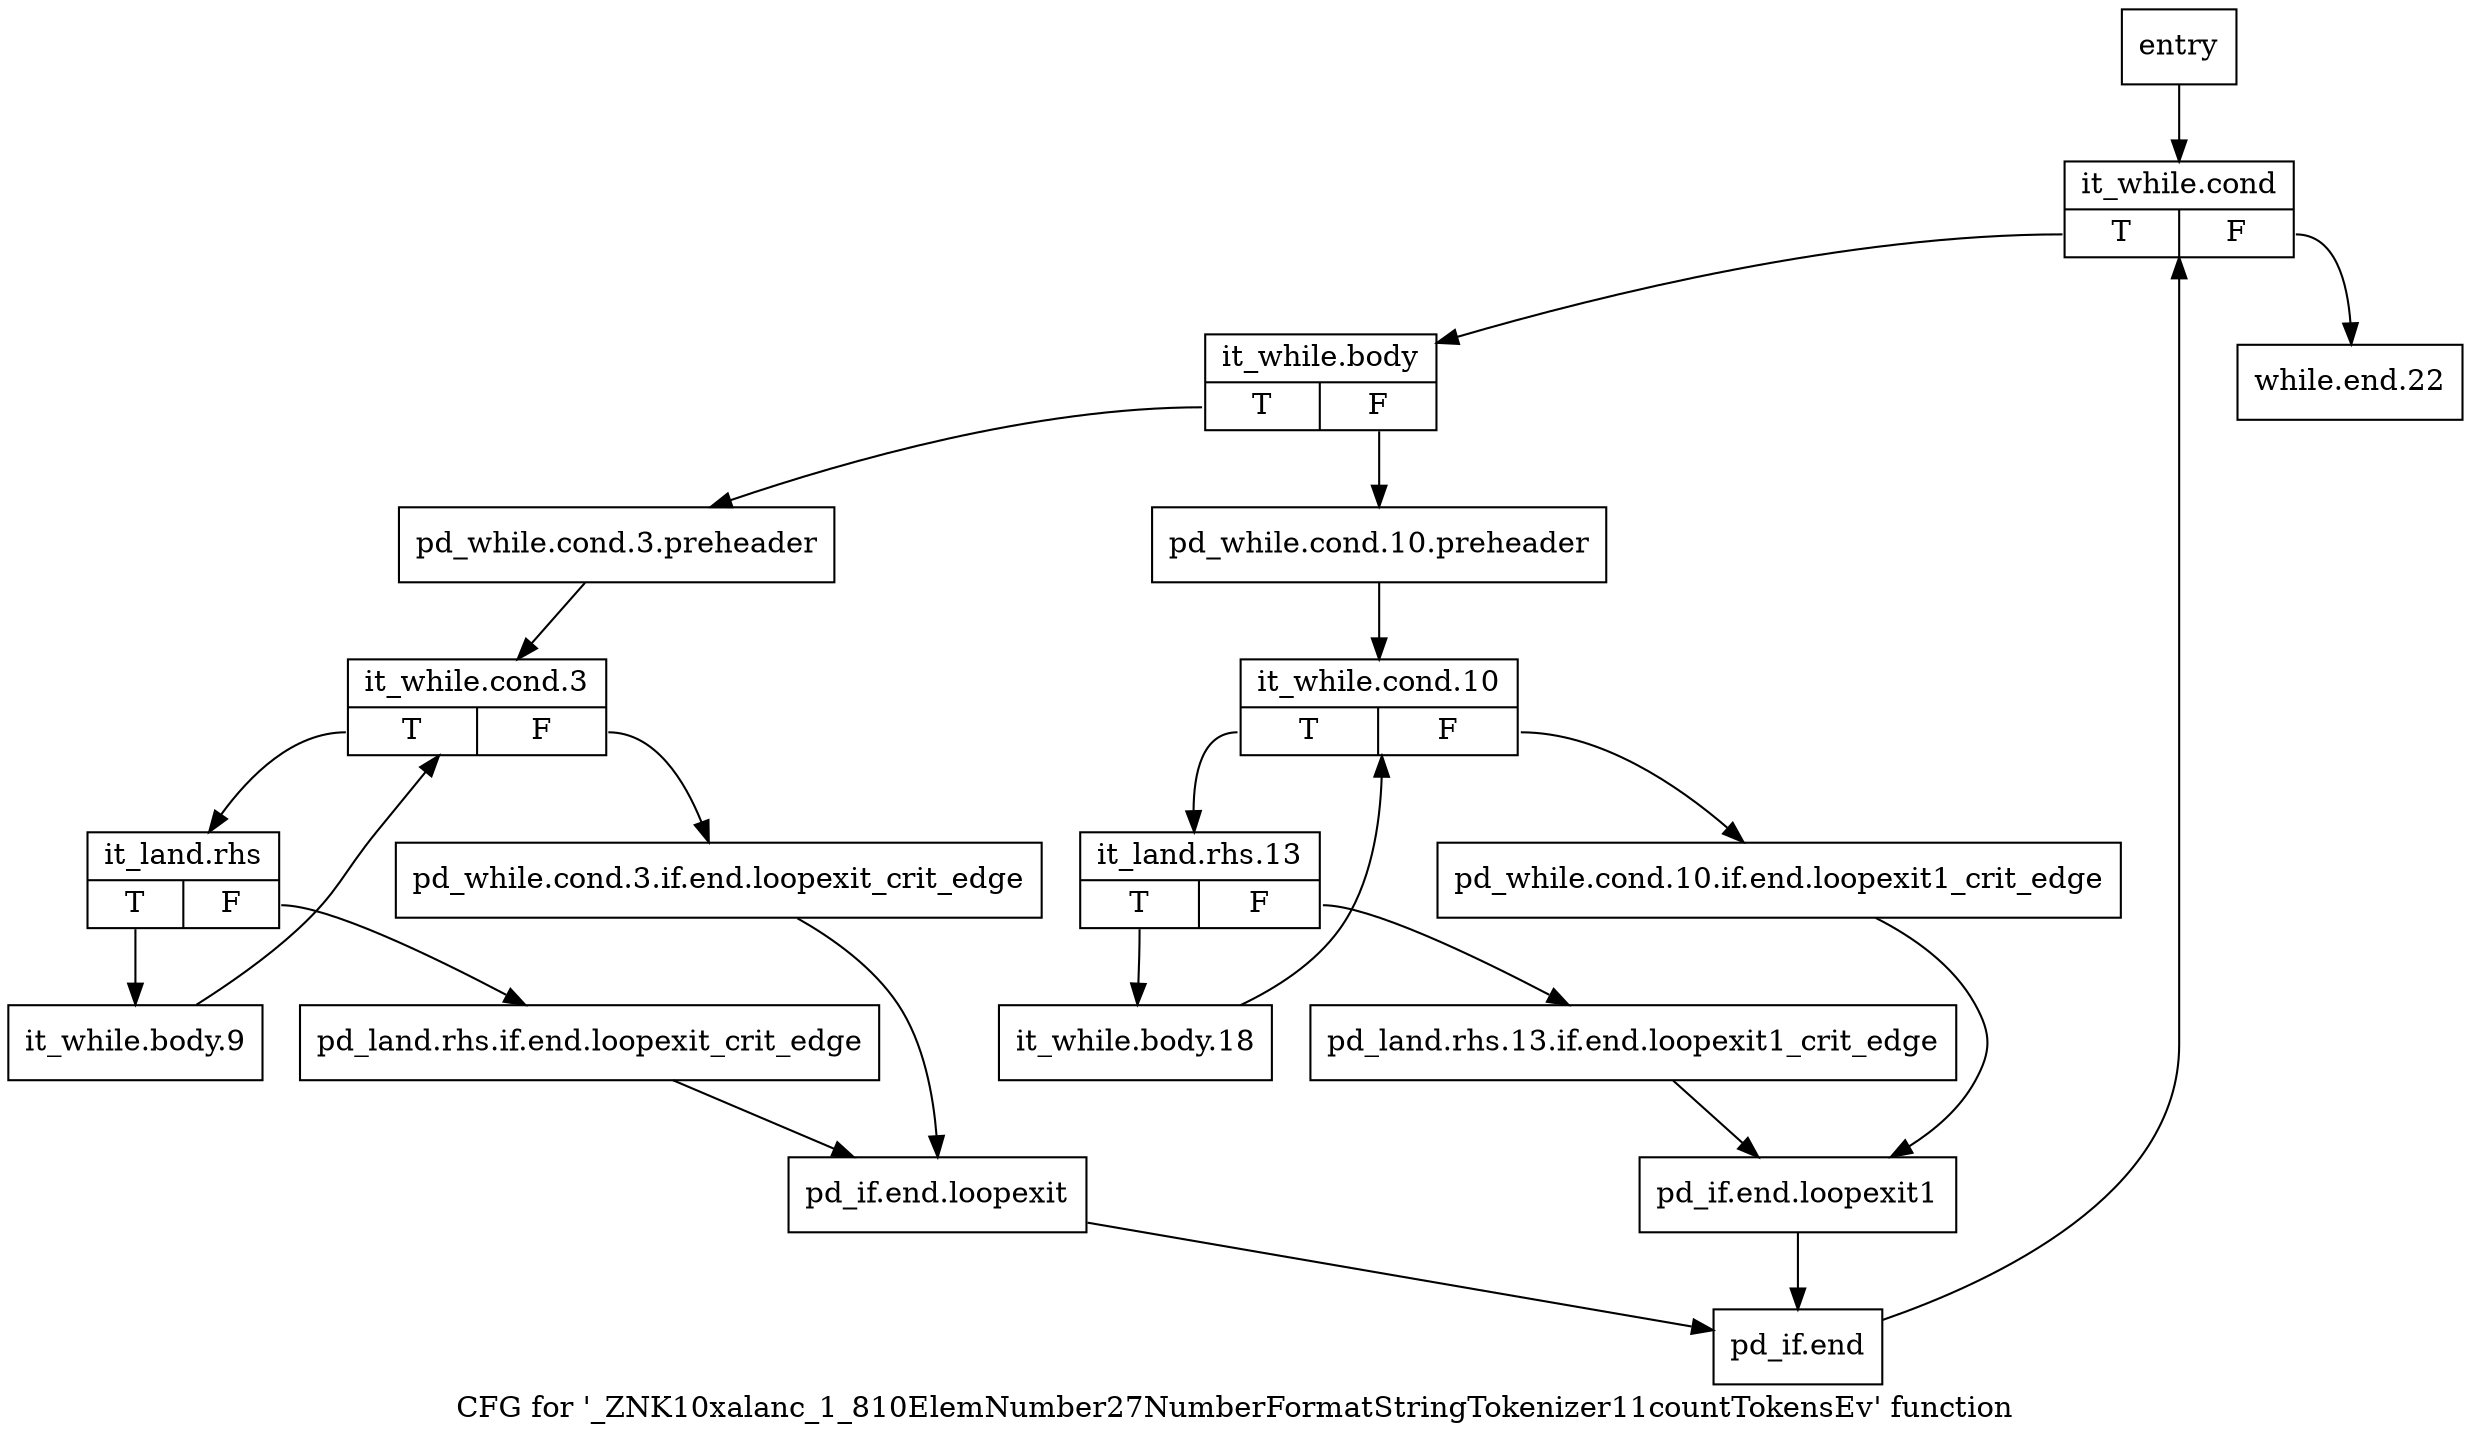 digraph "CFG for '_ZNK10xalanc_1_810ElemNumber27NumberFormatStringTokenizer11countTokensEv' function" {
	label="CFG for '_ZNK10xalanc_1_810ElemNumber27NumberFormatStringTokenizer11countTokensEv' function";

	Node0x7242e40 [shape=record,label="{entry}"];
	Node0x7242e40 -> Node0x7248c90;
	Node0x7248c90 [shape=record,label="{it_while.cond|{<s0>T|<s1>F}}"];
	Node0x7248c90:s0 -> Node0x7248ce0;
	Node0x7248c90:s1 -> Node0x72491e0;
	Node0x7248ce0 [shape=record,label="{it_while.body|{<s0>T|<s1>F}}"];
	Node0x7248ce0:s0 -> Node0x7248d80;
	Node0x7248ce0:s1 -> Node0x7248d30;
	Node0x7248d30 [shape=record,label="{pd_while.cond.10.preheader}"];
	Node0x7248d30 -> Node0x7248f60;
	Node0x7248d80 [shape=record,label="{pd_while.cond.3.preheader}"];
	Node0x7248d80 -> Node0x7248dd0;
	Node0x7248dd0 [shape=record,label="{it_while.cond.3|{<s0>T|<s1>F}}"];
	Node0x7248dd0:s0 -> Node0x7248e70;
	Node0x7248dd0:s1 -> Node0x7248e20;
	Node0x7248e20 [shape=record,label="{pd_while.cond.3.if.end.loopexit_crit_edge}"];
	Node0x7248e20 -> Node0x72490f0;
	Node0x7248e70 [shape=record,label="{it_land.rhs|{<s0>T|<s1>F}}"];
	Node0x7248e70:s0 -> Node0x7248f10;
	Node0x7248e70:s1 -> Node0x7248ec0;
	Node0x7248ec0 [shape=record,label="{pd_land.rhs.if.end.loopexit_crit_edge}"];
	Node0x7248ec0 -> Node0x72490f0;
	Node0x7248f10 [shape=record,label="{it_while.body.9}"];
	Node0x7248f10 -> Node0x7248dd0;
	Node0x7248f60 [shape=record,label="{it_while.cond.10|{<s0>T|<s1>F}}"];
	Node0x7248f60:s0 -> Node0x7249000;
	Node0x7248f60:s1 -> Node0x7248fb0;
	Node0x7248fb0 [shape=record,label="{pd_while.cond.10.if.end.loopexit1_crit_edge}"];
	Node0x7248fb0 -> Node0x7249140;
	Node0x7249000 [shape=record,label="{it_land.rhs.13|{<s0>T|<s1>F}}"];
	Node0x7249000:s0 -> Node0x72490a0;
	Node0x7249000:s1 -> Node0x7249050;
	Node0x7249050 [shape=record,label="{pd_land.rhs.13.if.end.loopexit1_crit_edge}"];
	Node0x7249050 -> Node0x7249140;
	Node0x72490a0 [shape=record,label="{it_while.body.18}"];
	Node0x72490a0 -> Node0x7248f60;
	Node0x72490f0 [shape=record,label="{pd_if.end.loopexit}"];
	Node0x72490f0 -> Node0x7249190;
	Node0x7249140 [shape=record,label="{pd_if.end.loopexit1}"];
	Node0x7249140 -> Node0x7249190;
	Node0x7249190 [shape=record,label="{pd_if.end}"];
	Node0x7249190 -> Node0x7248c90;
	Node0x72491e0 [shape=record,label="{while.end.22}"];
}
